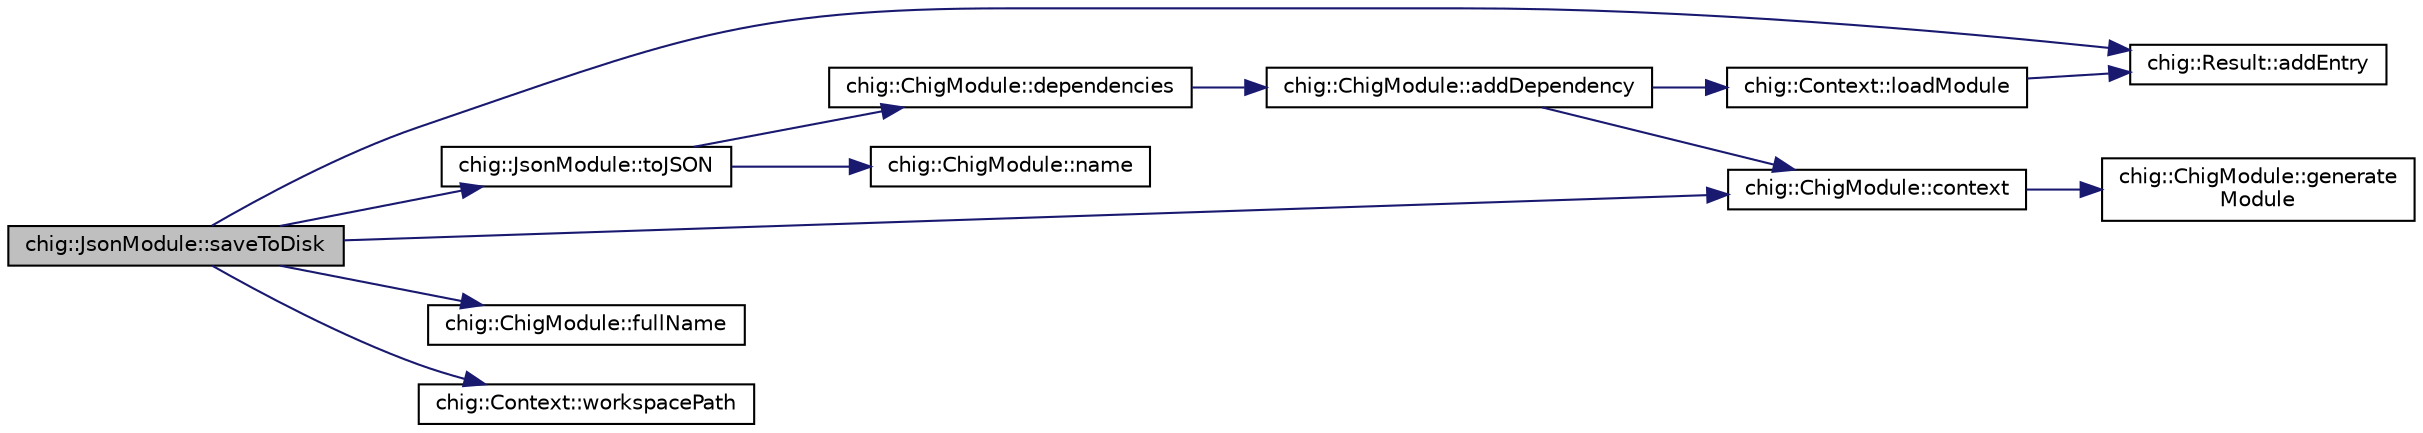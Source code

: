 digraph "chig::JsonModule::saveToDisk"
{
 // INTERACTIVE_SVG=YES
  edge [fontname="Helvetica",fontsize="10",labelfontname="Helvetica",labelfontsize="10"];
  node [fontname="Helvetica",fontsize="10",shape=record];
  rankdir="LR";
  Node117 [label="chig::JsonModule::saveToDisk",height=0.2,width=0.4,color="black", fillcolor="grey75", style="filled", fontcolor="black"];
  Node117 -> Node118 [color="midnightblue",fontsize="10",style="solid",fontname="Helvetica"];
  Node118 [label="chig::Result::addEntry",height=0.2,width=0.4,color="black", fillcolor="white", style="filled",URL="$structchig_1_1Result.html#aabb30a56760c3a817518912d9eabb491"];
  Node117 -> Node119 [color="midnightblue",fontsize="10",style="solid",fontname="Helvetica"];
  Node119 [label="chig::ChigModule::context",height=0.2,width=0.4,color="black", fillcolor="white", style="filled",URL="$structchig_1_1ChigModule.html#aad81aae17452ddc5fc43809924236385"];
  Node119 -> Node120 [color="midnightblue",fontsize="10",style="solid",fontname="Helvetica"];
  Node120 [label="chig::ChigModule::generate\lModule",height=0.2,width=0.4,color="black", fillcolor="white", style="filled",URL="$structchig_1_1ChigModule.html#aad4b97558b2455201b4db986b3b63840"];
  Node117 -> Node121 [color="midnightblue",fontsize="10",style="solid",fontname="Helvetica"];
  Node121 [label="chig::ChigModule::fullName",height=0.2,width=0.4,color="black", fillcolor="white", style="filled",URL="$structchig_1_1ChigModule.html#ad730121a133fbc474fcb71d49f31f7b3"];
  Node117 -> Node122 [color="midnightblue",fontsize="10",style="solid",fontname="Helvetica"];
  Node122 [label="chig::JsonModule::toJSON",height=0.2,width=0.4,color="black", fillcolor="white", style="filled",URL="$structchig_1_1JsonModule.html#a200bbbf7eefaffdc40978c01d1053f46"];
  Node122 -> Node123 [color="midnightblue",fontsize="10",style="solid",fontname="Helvetica"];
  Node123 [label="chig::ChigModule::name",height=0.2,width=0.4,color="black", fillcolor="white", style="filled",URL="$structchig_1_1ChigModule.html#a1fe8df6ff170ecd33057387571bb5cd2"];
  Node122 -> Node124 [color="midnightblue",fontsize="10",style="solid",fontname="Helvetica"];
  Node124 [label="chig::ChigModule::dependencies",height=0.2,width=0.4,color="black", fillcolor="white", style="filled",URL="$structchig_1_1ChigModule.html#a0fc2b8e9bab1d061ec12212ac8c78a40"];
  Node124 -> Node125 [color="midnightblue",fontsize="10",style="solid",fontname="Helvetica"];
  Node125 [label="chig::ChigModule::addDependency",height=0.2,width=0.4,color="black", fillcolor="white", style="filled",URL="$structchig_1_1ChigModule.html#acec829296a8677186fcd6f0beae3d3a1"];
  Node125 -> Node119 [color="midnightblue",fontsize="10",style="solid",fontname="Helvetica"];
  Node125 -> Node126 [color="midnightblue",fontsize="10",style="solid",fontname="Helvetica"];
  Node126 [label="chig::Context::loadModule",height=0.2,width=0.4,color="black", fillcolor="white", style="filled",URL="$structchig_1_1Context.html#a2ee400680060a0891bdffc7109016fec"];
  Node126 -> Node118 [color="midnightblue",fontsize="10",style="solid",fontname="Helvetica"];
  Node117 -> Node127 [color="midnightblue",fontsize="10",style="solid",fontname="Helvetica"];
  Node127 [label="chig::Context::workspacePath",height=0.2,width=0.4,color="black", fillcolor="white", style="filled",URL="$structchig_1_1Context.html#a21a5a702d92a00b87700e03782f9cb5f"];
}
